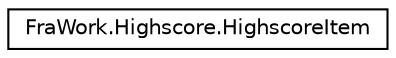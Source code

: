 digraph "Graphical Class Hierarchy"
{
 // LATEX_PDF_SIZE
  edge [fontname="Helvetica",fontsize="10",labelfontname="Helvetica",labelfontsize="10"];
  node [fontname="Helvetica",fontsize="10",shape=record];
  rankdir="LR";
  Node0 [label="FraWork.Highscore.HighscoreItem",height=0.2,width=0.4,color="black", fillcolor="white", style="filled",URL="$class_fra_work_1_1_highscore_1_1_highscore_item.html",tooltip=" "];
}

